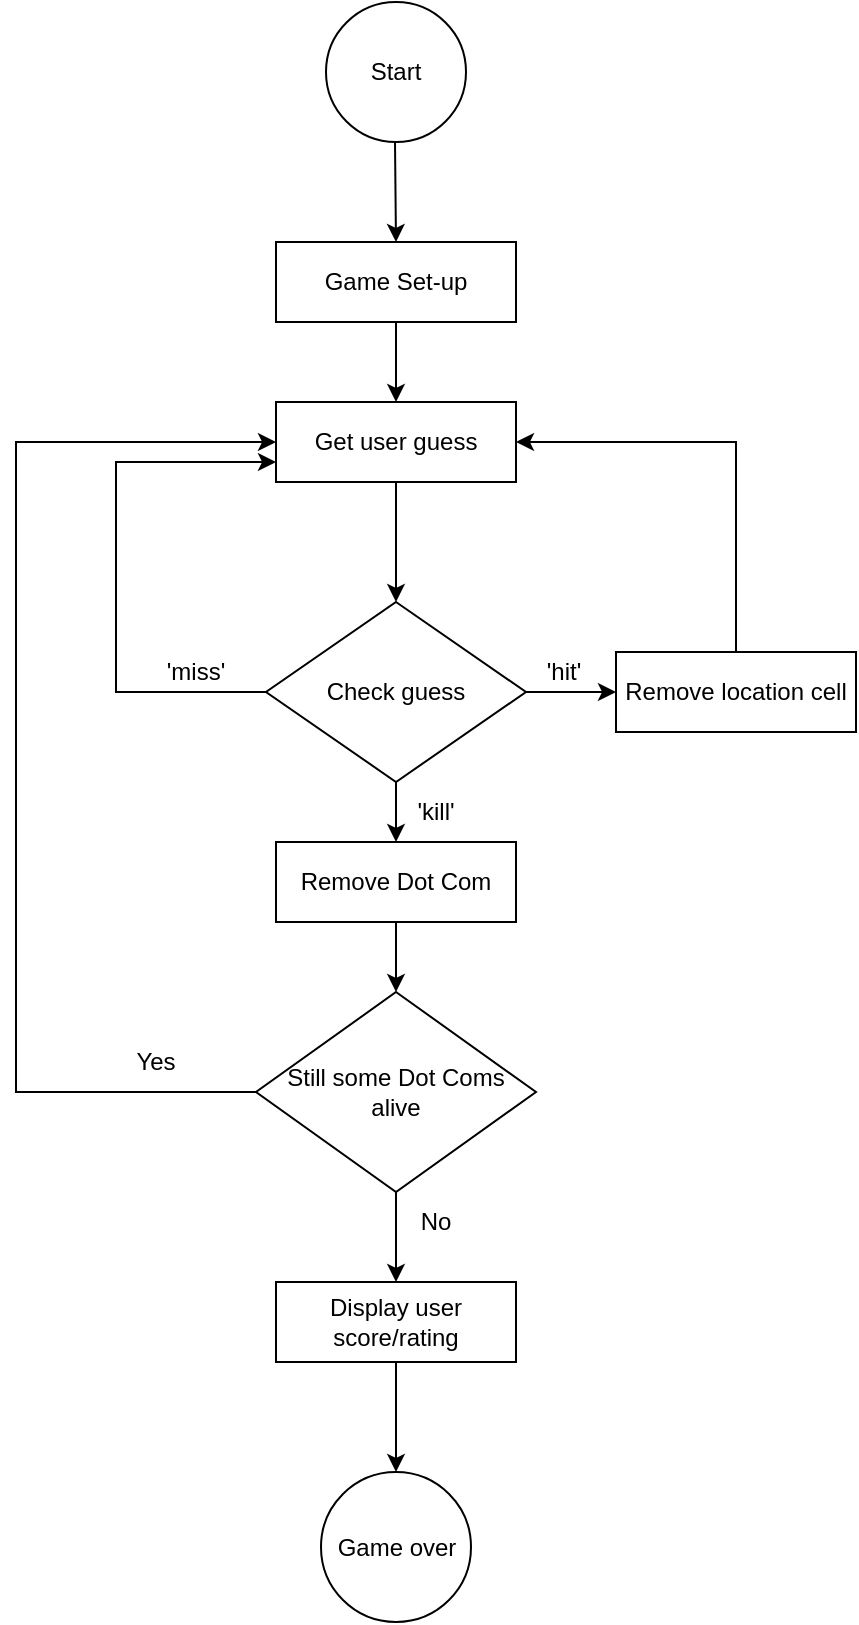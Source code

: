 <mxfile version="21.6.6" type="github">
  <diagram id="C5RBs43oDa-KdzZeNtuy" name="Page-1">
    <mxGraphModel dx="794" dy="472" grid="1" gridSize="10" guides="1" tooltips="1" connect="1" arrows="1" fold="1" page="1" pageScale="1" pageWidth="827" pageHeight="1169" math="0" shadow="0">
      <root>
        <mxCell id="WIyWlLk6GJQsqaUBKTNV-0" />
        <mxCell id="WIyWlLk6GJQsqaUBKTNV-1" parent="WIyWlLk6GJQsqaUBKTNV-0" />
        <mxCell id="J-N0XFMiK3ljtj7xjOsT-0" value="Start" style="ellipse;whiteSpace=wrap;html=1;aspect=fixed;" vertex="1" parent="WIyWlLk6GJQsqaUBKTNV-1">
          <mxGeometry x="305" y="40" width="70" height="70" as="geometry" />
        </mxCell>
        <mxCell id="J-N0XFMiK3ljtj7xjOsT-2" value="" style="endArrow=classic;html=1;rounded=0;entryX=0.5;entryY=0;entryDx=0;entryDy=0;" edge="1" parent="WIyWlLk6GJQsqaUBKTNV-1" target="J-N0XFMiK3ljtj7xjOsT-3">
          <mxGeometry width="50" height="50" relative="1" as="geometry">
            <mxPoint x="339.5" y="110" as="sourcePoint" />
            <mxPoint x="340" y="150" as="targetPoint" />
          </mxGeometry>
        </mxCell>
        <mxCell id="J-N0XFMiK3ljtj7xjOsT-10" value="" style="edgeStyle=orthogonalEdgeStyle;rounded=0;orthogonalLoop=1;jettySize=auto;html=1;" edge="1" parent="WIyWlLk6GJQsqaUBKTNV-1" source="J-N0XFMiK3ljtj7xjOsT-3" target="J-N0XFMiK3ljtj7xjOsT-4">
          <mxGeometry relative="1" as="geometry" />
        </mxCell>
        <mxCell id="J-N0XFMiK3ljtj7xjOsT-3" value="Game Set-up" style="rounded=0;whiteSpace=wrap;html=1;" vertex="1" parent="WIyWlLk6GJQsqaUBKTNV-1">
          <mxGeometry x="280" y="160" width="120" height="40" as="geometry" />
        </mxCell>
        <mxCell id="J-N0XFMiK3ljtj7xjOsT-22" value="" style="edgeStyle=orthogonalEdgeStyle;rounded=0;orthogonalLoop=1;jettySize=auto;html=1;" edge="1" parent="WIyWlLk6GJQsqaUBKTNV-1" source="J-N0XFMiK3ljtj7xjOsT-4" target="J-N0XFMiK3ljtj7xjOsT-9">
          <mxGeometry relative="1" as="geometry" />
        </mxCell>
        <mxCell id="J-N0XFMiK3ljtj7xjOsT-4" value="Get user guess" style="rounded=0;whiteSpace=wrap;html=1;" vertex="1" parent="WIyWlLk6GJQsqaUBKTNV-1">
          <mxGeometry x="280" y="240" width="120" height="40" as="geometry" />
        </mxCell>
        <mxCell id="J-N0XFMiK3ljtj7xjOsT-13" value="" style="edgeStyle=orthogonalEdgeStyle;rounded=0;orthogonalLoop=1;jettySize=auto;html=1;" edge="1" parent="WIyWlLk6GJQsqaUBKTNV-1" source="J-N0XFMiK3ljtj7xjOsT-9" target="J-N0XFMiK3ljtj7xjOsT-12">
          <mxGeometry relative="1" as="geometry" />
        </mxCell>
        <mxCell id="J-N0XFMiK3ljtj7xjOsT-17" value="" style="edgeStyle=orthogonalEdgeStyle;rounded=0;orthogonalLoop=1;jettySize=auto;html=1;" edge="1" parent="WIyWlLk6GJQsqaUBKTNV-1" source="J-N0XFMiK3ljtj7xjOsT-9" target="J-N0XFMiK3ljtj7xjOsT-15">
          <mxGeometry relative="1" as="geometry" />
        </mxCell>
        <mxCell id="J-N0XFMiK3ljtj7xjOsT-40" style="edgeStyle=orthogonalEdgeStyle;rounded=0;orthogonalLoop=1;jettySize=auto;html=1;exitX=0;exitY=0.5;exitDx=0;exitDy=0;entryX=0;entryY=0.75;entryDx=0;entryDy=0;" edge="1" parent="WIyWlLk6GJQsqaUBKTNV-1" source="J-N0XFMiK3ljtj7xjOsT-9" target="J-N0XFMiK3ljtj7xjOsT-4">
          <mxGeometry relative="1" as="geometry">
            <mxPoint x="250" y="270" as="targetPoint" />
            <Array as="points">
              <mxPoint x="200" y="385" />
              <mxPoint x="200" y="270" />
            </Array>
          </mxGeometry>
        </mxCell>
        <mxCell id="J-N0XFMiK3ljtj7xjOsT-9" value="Check guess" style="rhombus;whiteSpace=wrap;html=1;" vertex="1" parent="WIyWlLk6GJQsqaUBKTNV-1">
          <mxGeometry x="275" y="340" width="130" height="90" as="geometry" />
        </mxCell>
        <mxCell id="J-N0XFMiK3ljtj7xjOsT-23" value="" style="edgeStyle=orthogonalEdgeStyle;rounded=0;orthogonalLoop=1;jettySize=auto;html=1;" edge="1" parent="WIyWlLk6GJQsqaUBKTNV-1" source="J-N0XFMiK3ljtj7xjOsT-12" target="J-N0XFMiK3ljtj7xjOsT-21">
          <mxGeometry relative="1" as="geometry" />
        </mxCell>
        <mxCell id="J-N0XFMiK3ljtj7xjOsT-39" style="edgeStyle=orthogonalEdgeStyle;rounded=0;orthogonalLoop=1;jettySize=auto;html=1;startArrow=none;startFill=0;entryX=0;entryY=0.5;entryDx=0;entryDy=0;exitX=0;exitY=0.5;exitDx=0;exitDy=0;" edge="1" parent="WIyWlLk6GJQsqaUBKTNV-1" source="J-N0XFMiK3ljtj7xjOsT-21" target="J-N0XFMiK3ljtj7xjOsT-4">
          <mxGeometry relative="1" as="geometry">
            <mxPoint x="260" y="260" as="targetPoint" />
            <Array as="points">
              <mxPoint x="150" y="585" />
              <mxPoint x="150" y="260" />
            </Array>
          </mxGeometry>
        </mxCell>
        <mxCell id="J-N0XFMiK3ljtj7xjOsT-12" value="Remove Dot Com" style="rounded=0;whiteSpace=wrap;html=1;" vertex="1" parent="WIyWlLk6GJQsqaUBKTNV-1">
          <mxGeometry x="280" y="460" width="120" height="40" as="geometry" />
        </mxCell>
        <mxCell id="J-N0XFMiK3ljtj7xjOsT-14" value="&#39;kill&#39;" style="text;html=1;strokeColor=none;fillColor=none;align=center;verticalAlign=middle;whiteSpace=wrap;rounded=0;" vertex="1" parent="WIyWlLk6GJQsqaUBKTNV-1">
          <mxGeometry x="330" y="430" width="60" height="30" as="geometry" />
        </mxCell>
        <mxCell id="J-N0XFMiK3ljtj7xjOsT-20" style="edgeStyle=orthogonalEdgeStyle;rounded=0;orthogonalLoop=1;jettySize=auto;html=1;exitX=0.5;exitY=0;exitDx=0;exitDy=0;entryX=1;entryY=0.5;entryDx=0;entryDy=0;" edge="1" parent="WIyWlLk6GJQsqaUBKTNV-1" source="J-N0XFMiK3ljtj7xjOsT-15" target="J-N0XFMiK3ljtj7xjOsT-4">
          <mxGeometry relative="1" as="geometry" />
        </mxCell>
        <mxCell id="J-N0XFMiK3ljtj7xjOsT-15" value="Remove location cell" style="rounded=0;whiteSpace=wrap;html=1;" vertex="1" parent="WIyWlLk6GJQsqaUBKTNV-1">
          <mxGeometry x="450" y="365" width="120" height="40" as="geometry" />
        </mxCell>
        <mxCell id="J-N0XFMiK3ljtj7xjOsT-18" value="&#39;hit&#39;" style="text;html=1;strokeColor=none;fillColor=none;align=center;verticalAlign=middle;whiteSpace=wrap;rounded=0;" vertex="1" parent="WIyWlLk6GJQsqaUBKTNV-1">
          <mxGeometry x="394" y="360" width="60" height="30" as="geometry" />
        </mxCell>
        <mxCell id="J-N0XFMiK3ljtj7xjOsT-44" style="edgeStyle=orthogonalEdgeStyle;rounded=0;orthogonalLoop=1;jettySize=auto;html=1;entryX=0.5;entryY=0;entryDx=0;entryDy=0;" edge="1" parent="WIyWlLk6GJQsqaUBKTNV-1" source="J-N0XFMiK3ljtj7xjOsT-21" target="J-N0XFMiK3ljtj7xjOsT-43">
          <mxGeometry relative="1" as="geometry" />
        </mxCell>
        <mxCell id="J-N0XFMiK3ljtj7xjOsT-21" value="Still some Dot Coms&lt;br&gt;alive" style="rhombus;whiteSpace=wrap;html=1;" vertex="1" parent="WIyWlLk6GJQsqaUBKTNV-1">
          <mxGeometry x="270" y="535" width="140" height="100" as="geometry" />
        </mxCell>
        <mxCell id="J-N0XFMiK3ljtj7xjOsT-41" value="&#39;miss&#39;" style="text;html=1;strokeColor=none;fillColor=none;align=center;verticalAlign=middle;whiteSpace=wrap;rounded=0;" vertex="1" parent="WIyWlLk6GJQsqaUBKTNV-1">
          <mxGeometry x="210" y="360" width="60" height="30" as="geometry" />
        </mxCell>
        <mxCell id="J-N0XFMiK3ljtj7xjOsT-42" value="Yes" style="text;html=1;strokeColor=none;fillColor=none;align=center;verticalAlign=middle;whiteSpace=wrap;rounded=0;" vertex="1" parent="WIyWlLk6GJQsqaUBKTNV-1">
          <mxGeometry x="190" y="555" width="60" height="30" as="geometry" />
        </mxCell>
        <mxCell id="J-N0XFMiK3ljtj7xjOsT-47" style="edgeStyle=orthogonalEdgeStyle;rounded=0;orthogonalLoop=1;jettySize=auto;html=1;entryX=0.5;entryY=0;entryDx=0;entryDy=0;" edge="1" parent="WIyWlLk6GJQsqaUBKTNV-1" source="J-N0XFMiK3ljtj7xjOsT-43" target="J-N0XFMiK3ljtj7xjOsT-46">
          <mxGeometry relative="1" as="geometry" />
        </mxCell>
        <mxCell id="J-N0XFMiK3ljtj7xjOsT-43" value="Display user score/rating" style="rounded=0;whiteSpace=wrap;html=1;" vertex="1" parent="WIyWlLk6GJQsqaUBKTNV-1">
          <mxGeometry x="280" y="680" width="120" height="40" as="geometry" />
        </mxCell>
        <mxCell id="J-N0XFMiK3ljtj7xjOsT-45" value="No" style="text;html=1;strokeColor=none;fillColor=none;align=center;verticalAlign=middle;whiteSpace=wrap;rounded=0;" vertex="1" parent="WIyWlLk6GJQsqaUBKTNV-1">
          <mxGeometry x="330" y="635" width="60" height="30" as="geometry" />
        </mxCell>
        <mxCell id="J-N0XFMiK3ljtj7xjOsT-46" value="Game over" style="ellipse;whiteSpace=wrap;html=1;aspect=fixed;" vertex="1" parent="WIyWlLk6GJQsqaUBKTNV-1">
          <mxGeometry x="302.5" y="775" width="75" height="75" as="geometry" />
        </mxCell>
      </root>
    </mxGraphModel>
  </diagram>
</mxfile>
